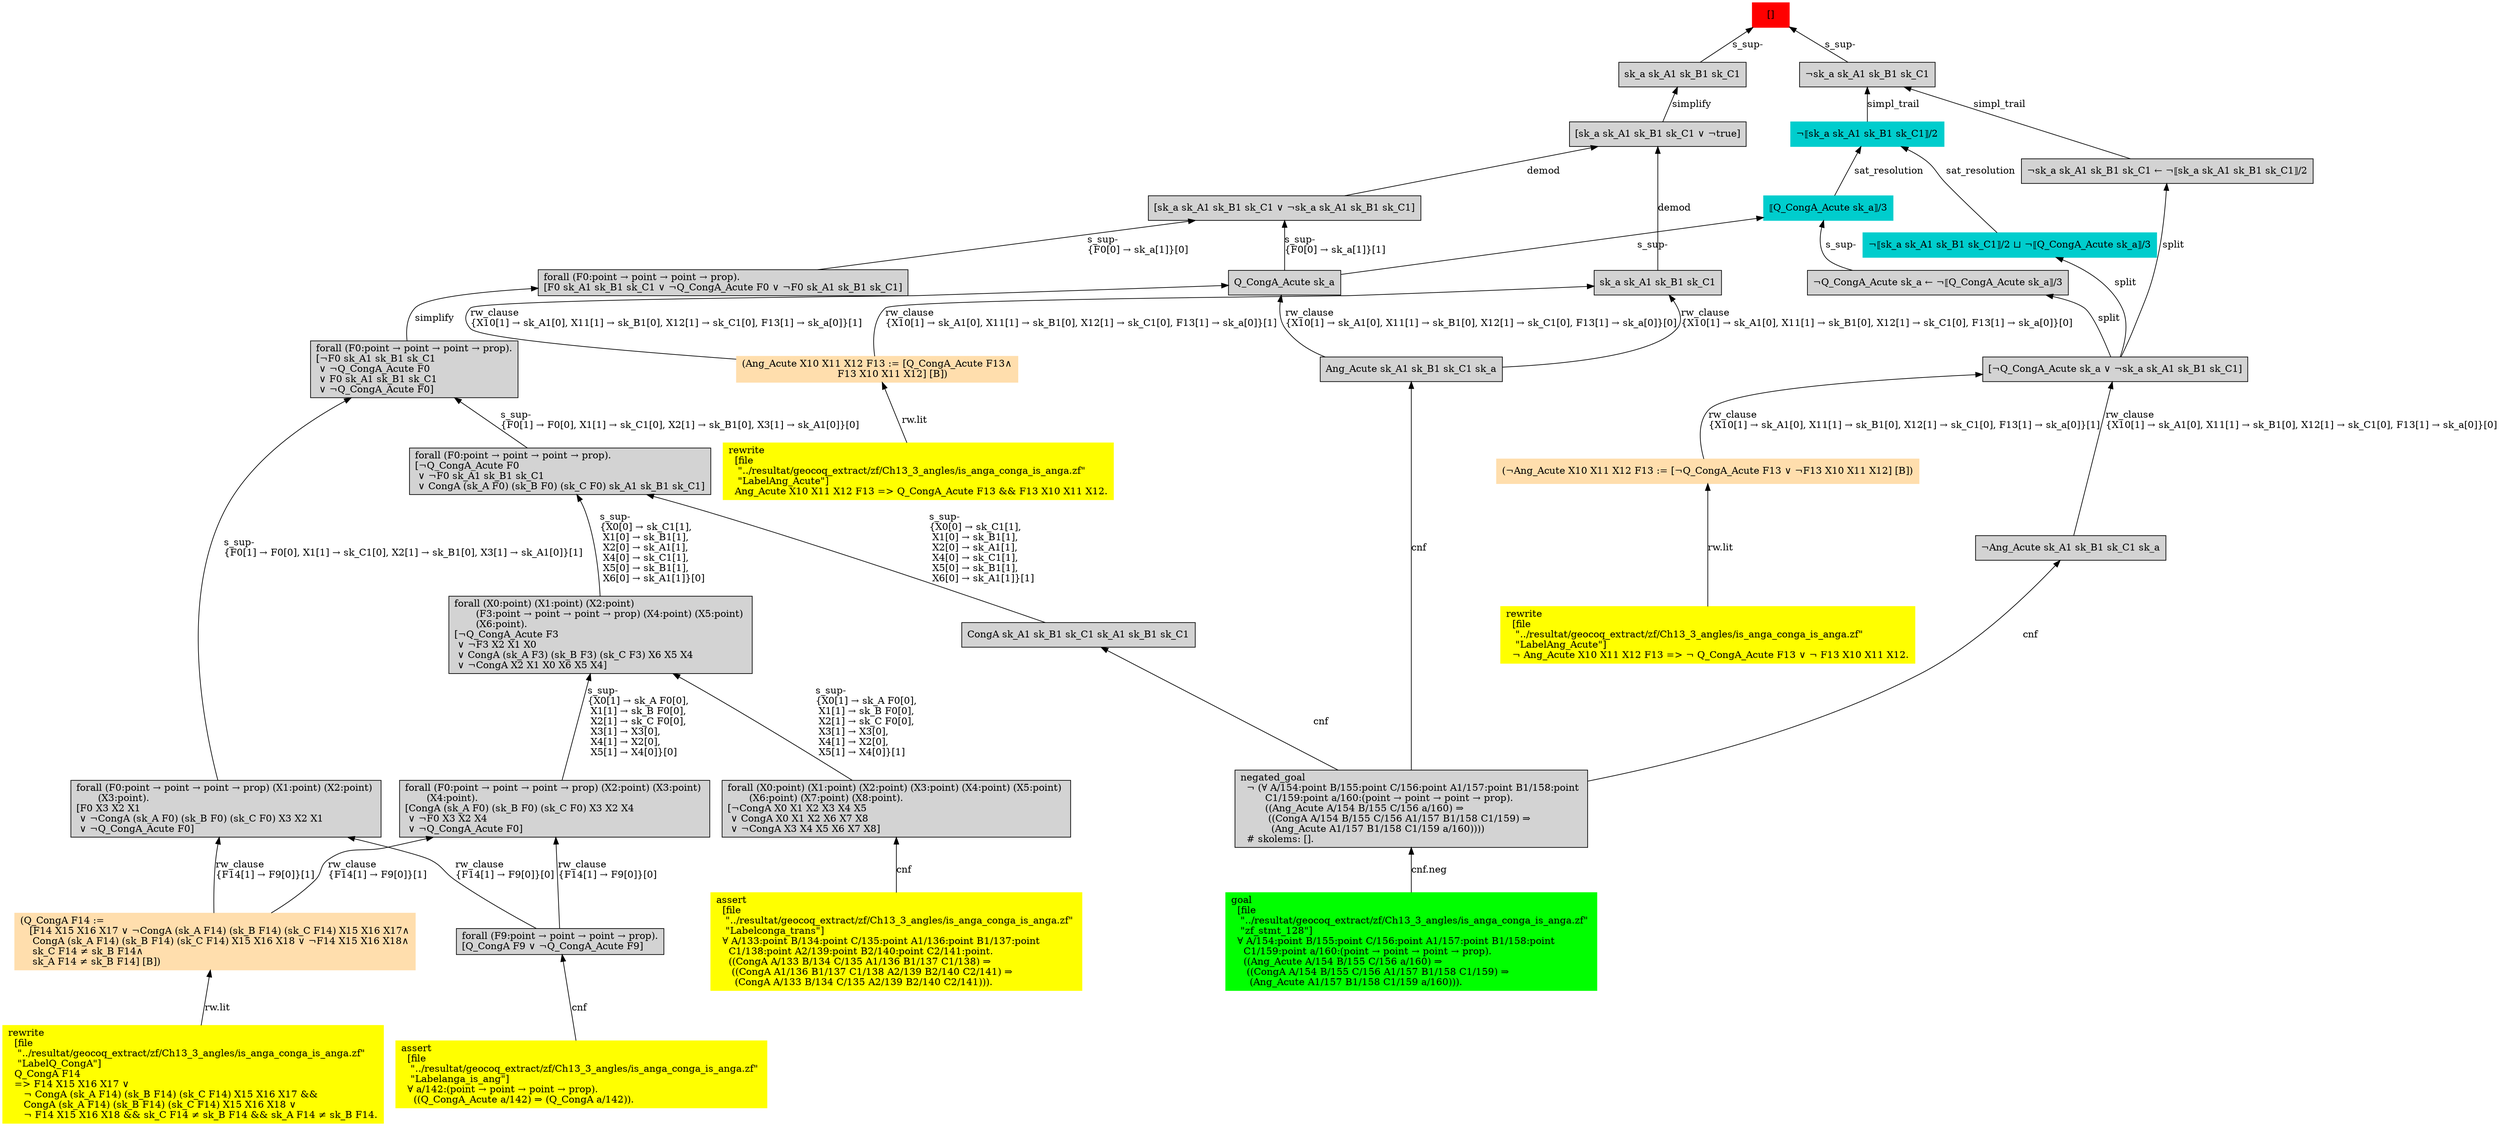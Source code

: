 digraph "unsat_graph" {
  vertex_0 [color=red, label="[]", shape=box, style=filled];
  vertex_0 -> vertex_1 [label="s_sup-\l", dir="back"];
  vertex_1 [shape=box, label="¬sk_a sk_A1 sk_B1 sk_C1\l", style=filled];
  vertex_1 -> vertex_2 [label="simpl_trail", dir="back"];
  vertex_2 [color=cyan3, shape=box, label="¬⟦sk_a sk_A1 sk_B1 sk_C1⟧/2\l", style=filled];
  vertex_2 -> vertex_3 [label="sat_resolution", dir="back"];
  vertex_3 [color=cyan3, shape=box, label="⟦Q_CongA_Acute sk_a⟧/3\l", style=filled];
  vertex_3 -> vertex_4 [label="s_sup-\l", dir="back"];
  vertex_4 [shape=box, label="¬Q_CongA_Acute sk_a ← ¬⟦Q_CongA_Acute sk_a⟧/3\l", style=filled];
  vertex_4 -> vertex_5 [label="split", dir="back"];
  vertex_5 [shape=box, label="[¬Q_CongA_Acute sk_a ∨ ¬sk_a sk_A1 sk_B1 sk_C1]\l", style=filled];
  vertex_5 -> vertex_6 [label="rw_clause\l\{X10[1] → sk_A1[0], X11[1] → sk_B1[0], X12[1] → sk_C1[0], F13[1] → sk_a[0]\}[1]\l", dir="back"];
  vertex_6 [color=navajowhite, shape=box, label="(¬Ang_Acute X10 X11 X12 F13 := [¬Q_CongA_Acute F13 ∨ ¬F13 X10 X11 X12] [B])\l", style=filled];
  vertex_6 -> vertex_7 [label="rw.lit", dir="back"];
  vertex_7 [color=yellow, shape=box, label="rewrite\l  [file\l   \"../resultat/geocoq_extract/zf/Ch13_3_angles/is_anga_conga_is_anga.zf\" \l   \"LabelAng_Acute\"]\l  ¬ Ang_Acute X10 X11 X12 F13 =\> ¬ Q_CongA_Acute F13 ∨ ¬ F13 X10 X11 X12.\l", style=filled];
  vertex_5 -> vertex_8 [label="rw_clause\l\{X10[1] → sk_A1[0], X11[1] → sk_B1[0], X12[1] → sk_C1[0], F13[1] → sk_a[0]\}[0]\l", dir="back"];
  vertex_8 [shape=box, label="¬Ang_Acute sk_A1 sk_B1 sk_C1 sk_a\l", style=filled];
  vertex_8 -> vertex_9 [label="cnf", dir="back"];
  vertex_9 [shape=box, label="negated_goal\l  ¬ (∀ A/154:point B/155:point C/156:point A1/157:point B1/158:point \l        C1/159:point a/160:(point → point → point → prop).\l        ((Ang_Acute A/154 B/155 C/156 a/160) ⇒\l         ((CongA A/154 B/155 C/156 A1/157 B1/158 C1/159) ⇒\l          (Ang_Acute A1/157 B1/158 C1/159 a/160))))\l  # skolems: [].\l", style=filled];
  vertex_9 -> vertex_10 [label="cnf.neg", dir="back"];
  vertex_10 [color=green, shape=box, label="goal\l  [file\l   \"../resultat/geocoq_extract/zf/Ch13_3_angles/is_anga_conga_is_anga.zf\" \l   \"zf_stmt_128\"]\l  ∀ A/154:point B/155:point C/156:point A1/157:point B1/158:point \l    C1/159:point a/160:(point → point → point → prop).\l    ((Ang_Acute A/154 B/155 C/156 a/160) ⇒\l     ((CongA A/154 B/155 C/156 A1/157 B1/158 C1/159) ⇒\l      (Ang_Acute A1/157 B1/158 C1/159 a/160))).\l", style=filled];
  vertex_3 -> vertex_11 [label="s_sup-\l", dir="back"];
  vertex_11 [shape=box, label="Q_CongA_Acute sk_a\l", style=filled];
  vertex_11 -> vertex_12 [label="rw_clause\l\{X10[1] → sk_A1[0], X11[1] → sk_B1[0], X12[1] → sk_C1[0], F13[1] → sk_a[0]\}[1]\l", dir="back"];
  vertex_12 [color=navajowhite, shape=box, label="(Ang_Acute X10 X11 X12 F13 := [Q_CongA_Acute F13∧\l                               F13 X10 X11 X12] [B])\l", style=filled];
  vertex_12 -> vertex_13 [label="rw.lit", dir="back"];
  vertex_13 [color=yellow, shape=box, label="rewrite\l  [file\l   \"../resultat/geocoq_extract/zf/Ch13_3_angles/is_anga_conga_is_anga.zf\" \l   \"LabelAng_Acute\"]\l  Ang_Acute X10 X11 X12 F13 =\> Q_CongA_Acute F13 && F13 X10 X11 X12.\l", style=filled];
  vertex_11 -> vertex_14 [label="rw_clause\l\{X10[1] → sk_A1[0], X11[1] → sk_B1[0], X12[1] → sk_C1[0], F13[1] → sk_a[0]\}[0]\l", dir="back"];
  vertex_14 [shape=box, label="Ang_Acute sk_A1 sk_B1 sk_C1 sk_a\l", style=filled];
  vertex_14 -> vertex_9 [label="cnf", dir="back"];
  vertex_2 -> vertex_15 [label="sat_resolution", dir="back"];
  vertex_15 [color=cyan3, shape=box, label="¬⟦sk_a sk_A1 sk_B1 sk_C1⟧/2 ⊔ ¬⟦Q_CongA_Acute sk_a⟧/3\l", style=filled];
  vertex_15 -> vertex_5 [label="split", dir="back"];
  vertex_1 -> vertex_16 [label="simpl_trail", dir="back"];
  vertex_16 [shape=box, label="¬sk_a sk_A1 sk_B1 sk_C1 ← ¬⟦sk_a sk_A1 sk_B1 sk_C1⟧/2\l", style=filled];
  vertex_16 -> vertex_5 [label="split", dir="back"];
  vertex_0 -> vertex_17 [label="s_sup-\l", dir="back"];
  vertex_17 [shape=box, label="sk_a sk_A1 sk_B1 sk_C1\l", style=filled];
  vertex_17 -> vertex_18 [label="simplify", dir="back"];
  vertex_18 [shape=box, label="[sk_a sk_A1 sk_B1 sk_C1 ∨ ¬true]\l", style=filled];
  vertex_18 -> vertex_19 [label="demod", dir="back"];
  vertex_19 [shape=box, label="sk_a sk_A1 sk_B1 sk_C1\l", style=filled];
  vertex_19 -> vertex_12 [label="rw_clause\l\{X10[1] → sk_A1[0], X11[1] → sk_B1[0], X12[1] → sk_C1[0], F13[1] → sk_a[0]\}[1]\l", dir="back"];
  vertex_19 -> vertex_14 [label="rw_clause\l\{X10[1] → sk_A1[0], X11[1] → sk_B1[0], X12[1] → sk_C1[0], F13[1] → sk_a[0]\}[0]\l", dir="back"];
  vertex_18 -> vertex_20 [label="demod", dir="back"];
  vertex_20 [shape=box, label="[sk_a sk_A1 sk_B1 sk_C1 ∨ ¬sk_a sk_A1 sk_B1 sk_C1]\l", style=filled];
  vertex_20 -> vertex_21 [label="s_sup-\l\{F0[0] → sk_a[1]\}[0]\l", dir="back"];
  vertex_21 [shape=box, label="forall (F0:point → point → point → prop).\l[F0 sk_A1 sk_B1 sk_C1 ∨ ¬Q_CongA_Acute F0 ∨ ¬F0 sk_A1 sk_B1 sk_C1]\l", style=filled];
  vertex_21 -> vertex_22 [label="simplify", dir="back"];
  vertex_22 [shape=box, label="forall (F0:point → point → point → prop).\l[¬F0 sk_A1 sk_B1 sk_C1\l ∨ ¬Q_CongA_Acute F0\l ∨ F0 sk_A1 sk_B1 sk_C1\l ∨ ¬Q_CongA_Acute F0]\l", style=filled];
  vertex_22 -> vertex_23 [label="s_sup-\l\{F0[1] → F0[0], X1[1] → sk_C1[0], X2[1] → sk_B1[0], X3[1] → sk_A1[0]\}[1]\l", dir="back"];
  vertex_23 [shape=box, label="forall (F0:point → point → point → prop) (X1:point) (X2:point) \l       (X3:point).\l[F0 X3 X2 X1\l ∨ ¬CongA (sk_A F0) (sk_B F0) (sk_C F0) X3 X2 X1\l ∨ ¬Q_CongA_Acute F0]\l", style=filled];
  vertex_23 -> vertex_24 [label="rw_clause\l\{F14[1] → F9[0]\}[1]\l", dir="back"];
  vertex_24 [color=navajowhite, shape=box, label="(Q_CongA F14 :=\l   [F14 X15 X16 X17 ∨ ¬CongA (sk_A F14) (sk_B F14) (sk_C F14) X15 X16 X17∧\l    CongA (sk_A F14) (sk_B F14) (sk_C F14) X15 X16 X18 ∨ ¬F14 X15 X16 X18∧\l    sk_C F14 ≠ sk_B F14∧\l    sk_A F14 ≠ sk_B F14] [B])\l", style=filled];
  vertex_24 -> vertex_25 [label="rw.lit", dir="back"];
  vertex_25 [color=yellow, shape=box, label="rewrite\l  [file\l   \"../resultat/geocoq_extract/zf/Ch13_3_angles/is_anga_conga_is_anga.zf\" \l   \"LabelQ_CongA\"]\l  Q_CongA F14\l  =\> F14 X15 X16 X17 ∨ \l     ¬ CongA (sk_A F14) (sk_B F14) (sk_C F14) X15 X16 X17 && \l     CongA (sk_A F14) (sk_B F14) (sk_C F14) X15 X16 X18 ∨ \l     ¬ F14 X15 X16 X18 && sk_C F14 ≠ sk_B F14 && sk_A F14 ≠ sk_B F14.\l", style=filled];
  vertex_23 -> vertex_26 [label="rw_clause\l\{F14[1] → F9[0]\}[0]\l", dir="back"];
  vertex_26 [shape=box, label="forall (F9:point → point → point → prop).\l[Q_CongA F9 ∨ ¬Q_CongA_Acute F9]\l", style=filled];
  vertex_26 -> vertex_27 [label="cnf", dir="back"];
  vertex_27 [color=yellow, shape=box, label="assert\l  [file\l   \"../resultat/geocoq_extract/zf/Ch13_3_angles/is_anga_conga_is_anga.zf\" \l   \"Labelanga_is_ang\"]\l  ∀ a/142:(point → point → point → prop).\l    ((Q_CongA_Acute a/142) ⇒ (Q_CongA a/142)).\l", style=filled];
  vertex_22 -> vertex_28 [label="s_sup-\l\{F0[1] → F0[0], X1[1] → sk_C1[0], X2[1] → sk_B1[0], X3[1] → sk_A1[0]\}[0]\l", dir="back"];
  vertex_28 [shape=box, label="forall (F0:point → point → point → prop).\l[¬Q_CongA_Acute F0\l ∨ ¬F0 sk_A1 sk_B1 sk_C1\l ∨ CongA (sk_A F0) (sk_B F0) (sk_C F0) sk_A1 sk_B1 sk_C1]\l", style=filled];
  vertex_28 -> vertex_29 [label="s_sup-\l\{X0[0] → sk_C1[1], \l X1[0] → sk_B1[1], \l X2[0] → sk_A1[1], \l X4[0] → sk_C1[1], \l X5[0] → sk_B1[1], \l X6[0] → sk_A1[1]\}[0]\l", dir="back"];
  vertex_29 [shape=box, label="forall (X0:point) (X1:point) (X2:point) \l       (F3:point → point → point → prop) (X4:point) (X5:point) \l       (X6:point).\l[¬Q_CongA_Acute F3\l ∨ ¬F3 X2 X1 X0\l ∨ CongA (sk_A F3) (sk_B F3) (sk_C F3) X6 X5 X4\l ∨ ¬CongA X2 X1 X0 X6 X5 X4]\l", style=filled];
  vertex_29 -> vertex_30 [label="s_sup-\l\{X0[1] → sk_A F0[0], \l X1[1] → sk_B F0[0], \l X2[1] → sk_C F0[0], \l X3[1] → X3[0], \l X4[1] → X2[0], \l X5[1] → X4[0]\}[1]\l", dir="back"];
  vertex_30 [shape=box, label="forall (X0:point) (X1:point) (X2:point) (X3:point) (X4:point) (X5:point) \l       (X6:point) (X7:point) (X8:point).\l[¬CongA X0 X1 X2 X3 X4 X5\l ∨ CongA X0 X1 X2 X6 X7 X8\l ∨ ¬CongA X3 X4 X5 X6 X7 X8]\l", style=filled];
  vertex_30 -> vertex_31 [label="cnf", dir="back"];
  vertex_31 [color=yellow, shape=box, label="assert\l  [file\l   \"../resultat/geocoq_extract/zf/Ch13_3_angles/is_anga_conga_is_anga.zf\" \l   \"Labelconga_trans\"]\l  ∀ A/133:point B/134:point C/135:point A1/136:point B1/137:point \l    C1/138:point A2/139:point B2/140:point C2/141:point.\l    ((CongA A/133 B/134 C/135 A1/136 B1/137 C1/138) ⇒\l     ((CongA A1/136 B1/137 C1/138 A2/139 B2/140 C2/141) ⇒\l      (CongA A/133 B/134 C/135 A2/139 B2/140 C2/141))).\l", style=filled];
  vertex_29 -> vertex_32 [label="s_sup-\l\{X0[1] → sk_A F0[0], \l X1[1] → sk_B F0[0], \l X2[1] → sk_C F0[0], \l X3[1] → X3[0], \l X4[1] → X2[0], \l X5[1] → X4[0]\}[0]\l", dir="back"];
  vertex_32 [shape=box, label="forall (F0:point → point → point → prop) (X2:point) (X3:point) \l       (X4:point).\l[CongA (sk_A F0) (sk_B F0) (sk_C F0) X3 X2 X4\l ∨ ¬F0 X3 X2 X4\l ∨ ¬Q_CongA_Acute F0]\l", style=filled];
  vertex_32 -> vertex_24 [label="rw_clause\l\{F14[1] → F9[0]\}[1]\l", dir="back"];
  vertex_32 -> vertex_26 [label="rw_clause\l\{F14[1] → F9[0]\}[0]\l", dir="back"];
  vertex_28 -> vertex_33 [label="s_sup-\l\{X0[0] → sk_C1[1], \l X1[0] → sk_B1[1], \l X2[0] → sk_A1[1], \l X4[0] → sk_C1[1], \l X5[0] → sk_B1[1], \l X6[0] → sk_A1[1]\}[1]\l", dir="back"];
  vertex_33 [shape=box, label="CongA sk_A1 sk_B1 sk_C1 sk_A1 sk_B1 sk_C1\l", style=filled];
  vertex_33 -> vertex_9 [label="cnf", dir="back"];
  vertex_20 -> vertex_11 [label="s_sup-\l\{F0[0] → sk_a[1]\}[1]\l", dir="back"];
  }


